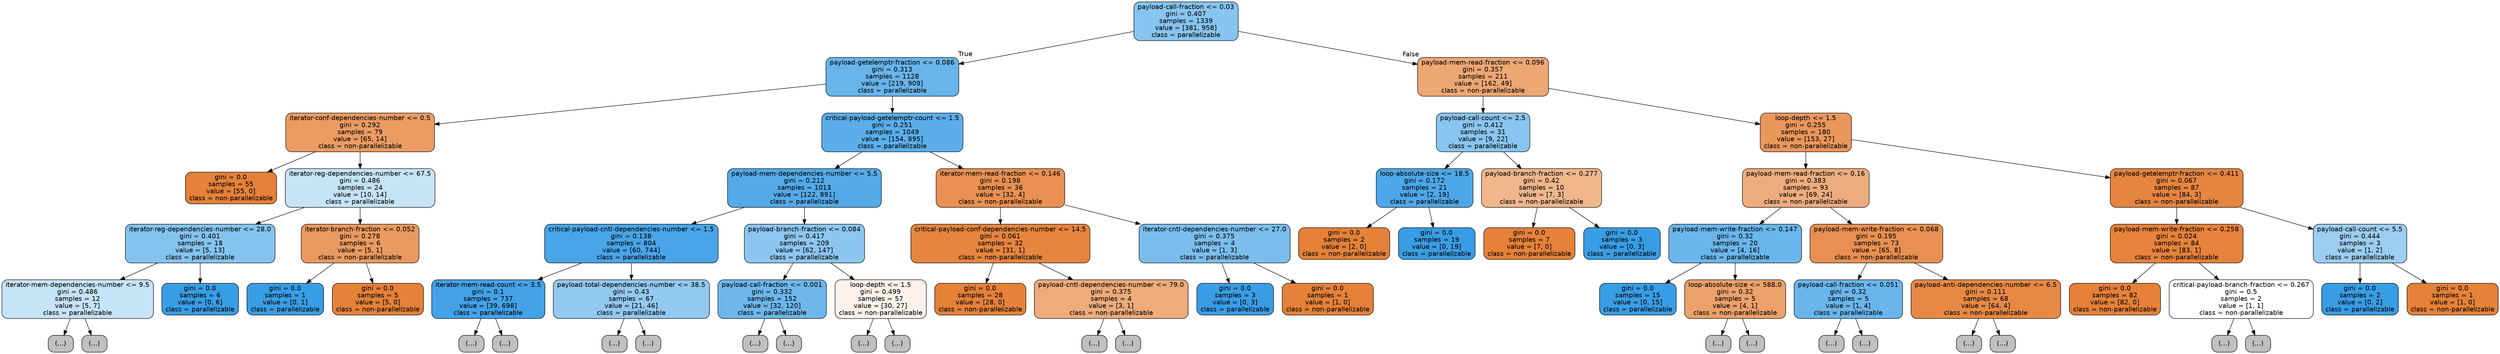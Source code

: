 digraph Tree {
node [shape=box, style="filled, rounded", color="black", fontname=helvetica] ;
edge [fontname=helvetica] ;
0 [label="payload-call-fraction <= 0.03\ngini = 0.407\nsamples = 1339\nvalue = [381, 958]\nclass = parallelizable", fillcolor="#399de59a"] ;
1 [label="payload-getelemptr-fraction <= 0.086\ngini = 0.313\nsamples = 1128\nvalue = [219, 909]\nclass = parallelizable", fillcolor="#399de5c2"] ;
0 -> 1 [labeldistance=2.5, labelangle=45, headlabel="True"] ;
2 [label="iterator-conf-dependencies-number <= 0.5\ngini = 0.292\nsamples = 79\nvalue = [65, 14]\nclass = non-parallelizable", fillcolor="#e58139c8"] ;
1 -> 2 ;
3 [label="gini = 0.0\nsamples = 55\nvalue = [55, 0]\nclass = non-parallelizable", fillcolor="#e58139ff"] ;
2 -> 3 ;
4 [label="iterator-reg-dependencies-number <= 67.5\ngini = 0.486\nsamples = 24\nvalue = [10, 14]\nclass = parallelizable", fillcolor="#399de549"] ;
2 -> 4 ;
5 [label="iterator-reg-dependencies-number <= 28.0\ngini = 0.401\nsamples = 18\nvalue = [5, 13]\nclass = parallelizable", fillcolor="#399de59d"] ;
4 -> 5 ;
6 [label="iterator-mem-dependencies-number <= 9.5\ngini = 0.486\nsamples = 12\nvalue = [5, 7]\nclass = parallelizable", fillcolor="#399de549"] ;
5 -> 6 ;
7 [label="(...)", fillcolor="#C0C0C0"] ;
6 -> 7 ;
14 [label="(...)", fillcolor="#C0C0C0"] ;
6 -> 14 ;
15 [label="gini = 0.0\nsamples = 6\nvalue = [0, 6]\nclass = parallelizable", fillcolor="#399de5ff"] ;
5 -> 15 ;
16 [label="iterator-branch-fraction <= 0.052\ngini = 0.278\nsamples = 6\nvalue = [5, 1]\nclass = non-parallelizable", fillcolor="#e58139cc"] ;
4 -> 16 ;
17 [label="gini = 0.0\nsamples = 1\nvalue = [0, 1]\nclass = parallelizable", fillcolor="#399de5ff"] ;
16 -> 17 ;
18 [label="gini = 0.0\nsamples = 5\nvalue = [5, 0]\nclass = non-parallelizable", fillcolor="#e58139ff"] ;
16 -> 18 ;
19 [label="critical-payload-getelemptr-count <= 1.5\ngini = 0.251\nsamples = 1049\nvalue = [154, 895]\nclass = parallelizable", fillcolor="#399de5d3"] ;
1 -> 19 ;
20 [label="payload-mem-dependencies-number <= 5.5\ngini = 0.212\nsamples = 1013\nvalue = [122, 891]\nclass = parallelizable", fillcolor="#399de5dc"] ;
19 -> 20 ;
21 [label="critical-payload-cntl-dependencies-number <= 1.5\ngini = 0.138\nsamples = 804\nvalue = [60, 744]\nclass = parallelizable", fillcolor="#399de5ea"] ;
20 -> 21 ;
22 [label="iterator-mem-read-count <= 3.5\ngini = 0.1\nsamples = 737\nvalue = [39, 698]\nclass = parallelizable", fillcolor="#399de5f1"] ;
21 -> 22 ;
23 [label="(...)", fillcolor="#C0C0C0"] ;
22 -> 23 ;
110 [label="(...)", fillcolor="#C0C0C0"] ;
22 -> 110 ;
111 [label="payload-total-dependencies-number <= 38.5\ngini = 0.43\nsamples = 67\nvalue = [21, 46]\nclass = parallelizable", fillcolor="#399de58b"] ;
21 -> 111 ;
112 [label="(...)", fillcolor="#C0C0C0"] ;
111 -> 112 ;
123 [label="(...)", fillcolor="#C0C0C0"] ;
111 -> 123 ;
138 [label="payload-branch-fraction <= 0.084\ngini = 0.417\nsamples = 209\nvalue = [62, 147]\nclass = parallelizable", fillcolor="#399de593"] ;
20 -> 138 ;
139 [label="payload-call-fraction <= 0.001\ngini = 0.332\nsamples = 152\nvalue = [32, 120]\nclass = parallelizable", fillcolor="#399de5bb"] ;
138 -> 139 ;
140 [label="(...)", fillcolor="#C0C0C0"] ;
139 -> 140 ;
173 [label="(...)", fillcolor="#C0C0C0"] ;
139 -> 173 ;
180 [label="loop-depth <= 1.5\ngini = 0.499\nsamples = 57\nvalue = [30, 27]\nclass = non-parallelizable", fillcolor="#e5813919"] ;
138 -> 180 ;
181 [label="(...)", fillcolor="#C0C0C0"] ;
180 -> 181 ;
194 [label="(...)", fillcolor="#C0C0C0"] ;
180 -> 194 ;
205 [label="iterator-mem-read-fraction <= 0.146\ngini = 0.198\nsamples = 36\nvalue = [32, 4]\nclass = non-parallelizable", fillcolor="#e58139df"] ;
19 -> 205 ;
206 [label="critical-payload-conf-dependencies-number <= 14.5\ngini = 0.061\nsamples = 32\nvalue = [31, 1]\nclass = non-parallelizable", fillcolor="#e58139f7"] ;
205 -> 206 ;
207 [label="gini = 0.0\nsamples = 28\nvalue = [28, 0]\nclass = non-parallelizable", fillcolor="#e58139ff"] ;
206 -> 207 ;
208 [label="payload-cntl-dependencies-number <= 79.0\ngini = 0.375\nsamples = 4\nvalue = [3, 1]\nclass = non-parallelizable", fillcolor="#e58139aa"] ;
206 -> 208 ;
209 [label="(...)", fillcolor="#C0C0C0"] ;
208 -> 209 ;
210 [label="(...)", fillcolor="#C0C0C0"] ;
208 -> 210 ;
211 [label="iterator-cntl-dependencies-number <= 27.0\ngini = 0.375\nsamples = 4\nvalue = [1, 3]\nclass = parallelizable", fillcolor="#399de5aa"] ;
205 -> 211 ;
212 [label="gini = 0.0\nsamples = 3\nvalue = [0, 3]\nclass = parallelizable", fillcolor="#399de5ff"] ;
211 -> 212 ;
213 [label="gini = 0.0\nsamples = 1\nvalue = [1, 0]\nclass = non-parallelizable", fillcolor="#e58139ff"] ;
211 -> 213 ;
214 [label="payload-mem-read-fraction <= 0.096\ngini = 0.357\nsamples = 211\nvalue = [162, 49]\nclass = non-parallelizable", fillcolor="#e58139b2"] ;
0 -> 214 [labeldistance=2.5, labelangle=-45, headlabel="False"] ;
215 [label="payload-call-count <= 2.5\ngini = 0.412\nsamples = 31\nvalue = [9, 22]\nclass = parallelizable", fillcolor="#399de597"] ;
214 -> 215 ;
216 [label="loop-absolute-size <= 18.5\ngini = 0.172\nsamples = 21\nvalue = [2, 19]\nclass = parallelizable", fillcolor="#399de5e4"] ;
215 -> 216 ;
217 [label="gini = 0.0\nsamples = 2\nvalue = [2, 0]\nclass = non-parallelizable", fillcolor="#e58139ff"] ;
216 -> 217 ;
218 [label="gini = 0.0\nsamples = 19\nvalue = [0, 19]\nclass = parallelizable", fillcolor="#399de5ff"] ;
216 -> 218 ;
219 [label="payload-branch-fraction <= 0.277\ngini = 0.42\nsamples = 10\nvalue = [7, 3]\nclass = non-parallelizable", fillcolor="#e5813992"] ;
215 -> 219 ;
220 [label="gini = 0.0\nsamples = 7\nvalue = [7, 0]\nclass = non-parallelizable", fillcolor="#e58139ff"] ;
219 -> 220 ;
221 [label="gini = 0.0\nsamples = 3\nvalue = [0, 3]\nclass = parallelizable", fillcolor="#399de5ff"] ;
219 -> 221 ;
222 [label="loop-depth <= 1.5\ngini = 0.255\nsamples = 180\nvalue = [153, 27]\nclass = non-parallelizable", fillcolor="#e58139d2"] ;
214 -> 222 ;
223 [label="payload-mem-read-fraction <= 0.16\ngini = 0.383\nsamples = 93\nvalue = [69, 24]\nclass = non-parallelizable", fillcolor="#e58139a6"] ;
222 -> 223 ;
224 [label="payload-mem-write-fraction <= 0.147\ngini = 0.32\nsamples = 20\nvalue = [4, 16]\nclass = parallelizable", fillcolor="#399de5bf"] ;
223 -> 224 ;
225 [label="gini = 0.0\nsamples = 15\nvalue = [0, 15]\nclass = parallelizable", fillcolor="#399de5ff"] ;
224 -> 225 ;
226 [label="loop-absolute-size <= 588.0\ngini = 0.32\nsamples = 5\nvalue = [4, 1]\nclass = non-parallelizable", fillcolor="#e58139bf"] ;
224 -> 226 ;
227 [label="(...)", fillcolor="#C0C0C0"] ;
226 -> 227 ;
228 [label="(...)", fillcolor="#C0C0C0"] ;
226 -> 228 ;
229 [label="payload-mem-write-fraction <= 0.068\ngini = 0.195\nsamples = 73\nvalue = [65, 8]\nclass = non-parallelizable", fillcolor="#e58139e0"] ;
223 -> 229 ;
230 [label="payload-call-fraction <= 0.051\ngini = 0.32\nsamples = 5\nvalue = [1, 4]\nclass = parallelizable", fillcolor="#399de5bf"] ;
229 -> 230 ;
231 [label="(...)", fillcolor="#C0C0C0"] ;
230 -> 231 ;
232 [label="(...)", fillcolor="#C0C0C0"] ;
230 -> 232 ;
233 [label="payload-anti-dependencies-number <= 6.5\ngini = 0.111\nsamples = 68\nvalue = [64, 4]\nclass = non-parallelizable", fillcolor="#e58139ef"] ;
229 -> 233 ;
234 [label="(...)", fillcolor="#C0C0C0"] ;
233 -> 234 ;
247 [label="(...)", fillcolor="#C0C0C0"] ;
233 -> 247 ;
248 [label="payload-getelemptr-fraction <= 0.411\ngini = 0.067\nsamples = 87\nvalue = [84, 3]\nclass = non-parallelizable", fillcolor="#e58139f6"] ;
222 -> 248 ;
249 [label="payload-mem-write-fraction <= 0.258\ngini = 0.024\nsamples = 84\nvalue = [83, 1]\nclass = non-parallelizable", fillcolor="#e58139fc"] ;
248 -> 249 ;
250 [label="gini = 0.0\nsamples = 82\nvalue = [82, 0]\nclass = non-parallelizable", fillcolor="#e58139ff"] ;
249 -> 250 ;
251 [label="critical-payload-branch-fraction <= 0.267\ngini = 0.5\nsamples = 2\nvalue = [1, 1]\nclass = non-parallelizable", fillcolor="#e5813900"] ;
249 -> 251 ;
252 [label="(...)", fillcolor="#C0C0C0"] ;
251 -> 252 ;
253 [label="(...)", fillcolor="#C0C0C0"] ;
251 -> 253 ;
254 [label="payload-call-count <= 5.5\ngini = 0.444\nsamples = 3\nvalue = [1, 2]\nclass = parallelizable", fillcolor="#399de57f"] ;
248 -> 254 ;
255 [label="gini = 0.0\nsamples = 2\nvalue = [0, 2]\nclass = parallelizable", fillcolor="#399de5ff"] ;
254 -> 255 ;
256 [label="gini = 0.0\nsamples = 1\nvalue = [1, 0]\nclass = non-parallelizable", fillcolor="#e58139ff"] ;
254 -> 256 ;
}